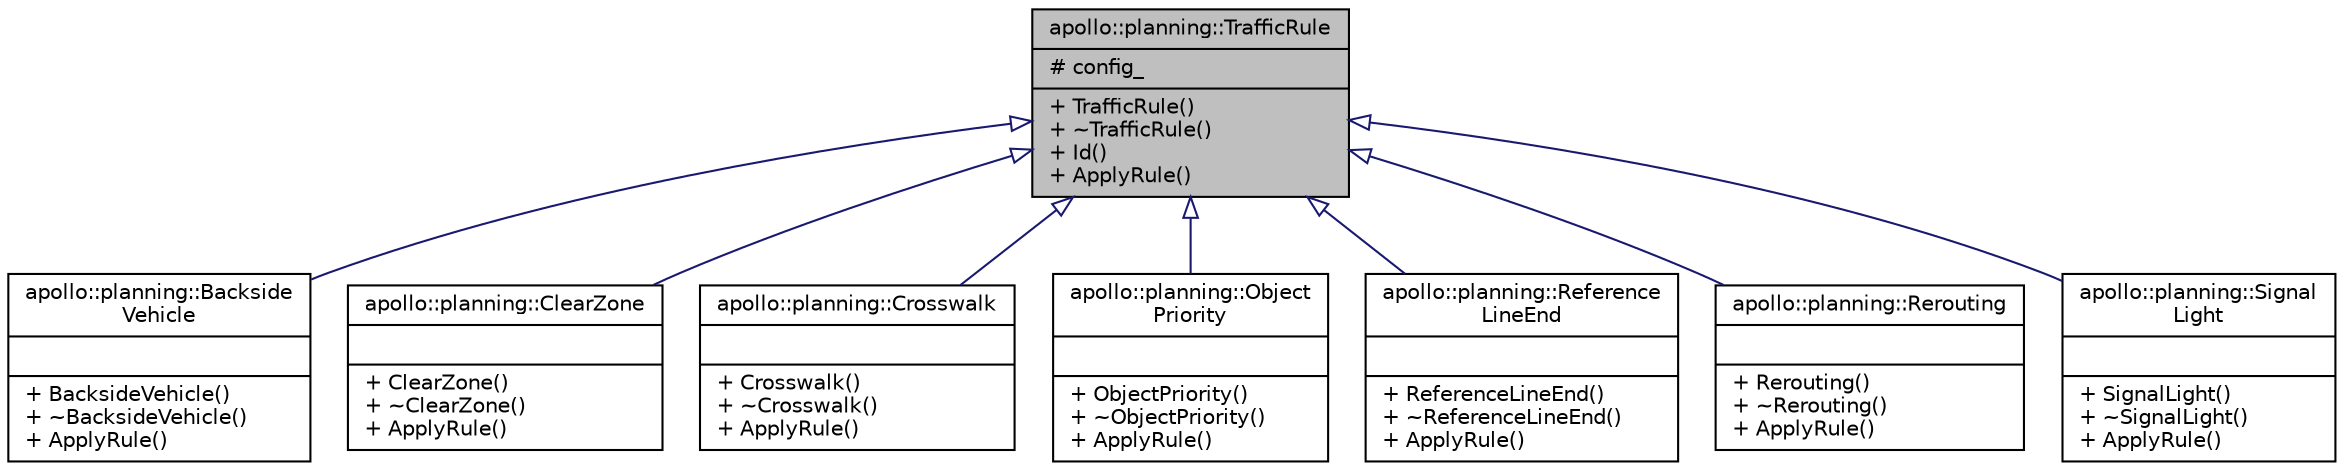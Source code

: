 digraph "apollo::planning::TrafficRule"
{
  edge [fontname="Helvetica",fontsize="10",labelfontname="Helvetica",labelfontsize="10"];
  node [fontname="Helvetica",fontsize="10",shape=record];
  Node1 [label="{apollo::planning::TrafficRule\n|# config_\l|+ TrafficRule()\l+ ~TrafficRule()\l+ Id()\l+ ApplyRule()\l}",height=0.2,width=0.4,color="black", fillcolor="grey75", style="filled" fontcolor="black"];
  Node1 -> Node2 [dir="back",color="midnightblue",fontsize="10",style="solid",arrowtail="onormal",fontname="Helvetica"];
  Node2 [label="{apollo::planning::Backside\lVehicle\n||+ BacksideVehicle()\l+ ~BacksideVehicle()\l+ ApplyRule()\l}",height=0.2,width=0.4,color="black", fillcolor="white", style="filled",URL="$classapollo_1_1planning_1_1BacksideVehicle.html"];
  Node1 -> Node3 [dir="back",color="midnightblue",fontsize="10",style="solid",arrowtail="onormal",fontname="Helvetica"];
  Node3 [label="{apollo::planning::ClearZone\n||+ ClearZone()\l+ ~ClearZone()\l+ ApplyRule()\l}",height=0.2,width=0.4,color="black", fillcolor="white", style="filled",URL="$classapollo_1_1planning_1_1ClearZone.html"];
  Node1 -> Node4 [dir="back",color="midnightblue",fontsize="10",style="solid",arrowtail="onormal",fontname="Helvetica"];
  Node4 [label="{apollo::planning::Crosswalk\n||+ Crosswalk()\l+ ~Crosswalk()\l+ ApplyRule()\l}",height=0.2,width=0.4,color="black", fillcolor="white", style="filled",URL="$classapollo_1_1planning_1_1Crosswalk.html"];
  Node1 -> Node5 [dir="back",color="midnightblue",fontsize="10",style="solid",arrowtail="onormal",fontname="Helvetica"];
  Node5 [label="{apollo::planning::Object\lPriority\n||+ ObjectPriority()\l+ ~ObjectPriority()\l+ ApplyRule()\l}",height=0.2,width=0.4,color="black", fillcolor="white", style="filled",URL="$classapollo_1_1planning_1_1ObjectPriority.html"];
  Node1 -> Node6 [dir="back",color="midnightblue",fontsize="10",style="solid",arrowtail="onormal",fontname="Helvetica"];
  Node6 [label="{apollo::planning::Reference\lLineEnd\n||+ ReferenceLineEnd()\l+ ~ReferenceLineEnd()\l+ ApplyRule()\l}",height=0.2,width=0.4,color="black", fillcolor="white", style="filled",URL="$classapollo_1_1planning_1_1ReferenceLineEnd.html"];
  Node1 -> Node7 [dir="back",color="midnightblue",fontsize="10",style="solid",arrowtail="onormal",fontname="Helvetica"];
  Node7 [label="{apollo::planning::Rerouting\n||+ Rerouting()\l+ ~Rerouting()\l+ ApplyRule()\l}",height=0.2,width=0.4,color="black", fillcolor="white", style="filled",URL="$classapollo_1_1planning_1_1Rerouting.html"];
  Node1 -> Node8 [dir="back",color="midnightblue",fontsize="10",style="solid",arrowtail="onormal",fontname="Helvetica"];
  Node8 [label="{apollo::planning::Signal\lLight\n||+ SignalLight()\l+ ~SignalLight()\l+ ApplyRule()\l}",height=0.2,width=0.4,color="black", fillcolor="white", style="filled",URL="$classapollo_1_1planning_1_1SignalLight.html"];
}
